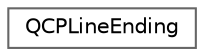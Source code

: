 digraph "Graphical Class Hierarchy"
{
 // LATEX_PDF_SIZE
  bgcolor="transparent";
  edge [fontname=Helvetica,fontsize=10,labelfontname=Helvetica,labelfontsize=10];
  node [fontname=Helvetica,fontsize=10,shape=box,height=0.2,width=0.4];
  rankdir="LR";
  Node0 [id="Node000000",label="QCPLineEnding",height=0.2,width=0.4,color="grey40", fillcolor="white", style="filled",URL="$d6/d60/classQCPLineEnding.html",tooltip=" "];
}

